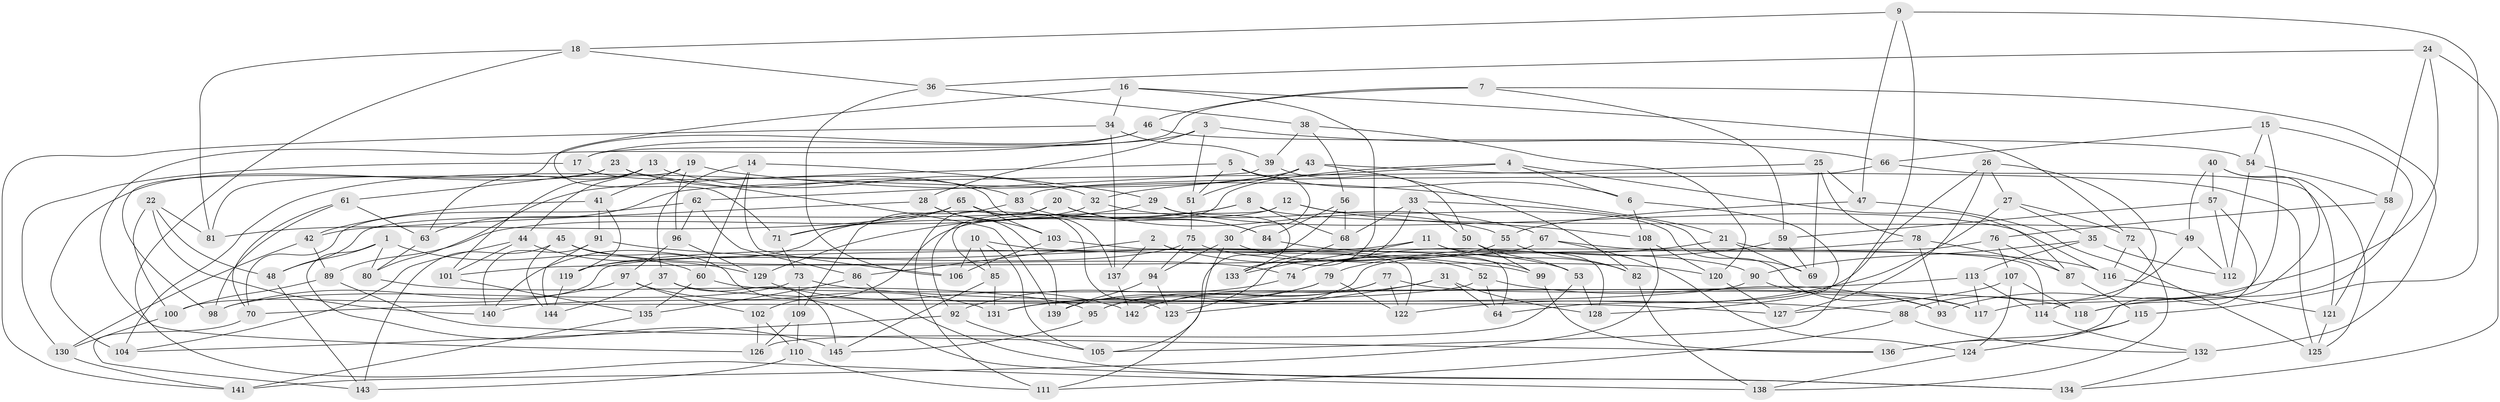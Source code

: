 // Generated by graph-tools (version 1.1) at 2025/26/03/09/25 03:26:50]
// undirected, 145 vertices, 290 edges
graph export_dot {
graph [start="1"]
  node [color=gray90,style=filled];
  1;
  2;
  3;
  4;
  5;
  6;
  7;
  8;
  9;
  10;
  11;
  12;
  13;
  14;
  15;
  16;
  17;
  18;
  19;
  20;
  21;
  22;
  23;
  24;
  25;
  26;
  27;
  28;
  29;
  30;
  31;
  32;
  33;
  34;
  35;
  36;
  37;
  38;
  39;
  40;
  41;
  42;
  43;
  44;
  45;
  46;
  47;
  48;
  49;
  50;
  51;
  52;
  53;
  54;
  55;
  56;
  57;
  58;
  59;
  60;
  61;
  62;
  63;
  64;
  65;
  66;
  67;
  68;
  69;
  70;
  71;
  72;
  73;
  74;
  75;
  76;
  77;
  78;
  79;
  80;
  81;
  82;
  83;
  84;
  85;
  86;
  87;
  88;
  89;
  90;
  91;
  92;
  93;
  94;
  95;
  96;
  97;
  98;
  99;
  100;
  101;
  102;
  103;
  104;
  105;
  106;
  107;
  108;
  109;
  110;
  111;
  112;
  113;
  114;
  115;
  116;
  117;
  118;
  119;
  120;
  121;
  122;
  123;
  124;
  125;
  126;
  127;
  128;
  129;
  130;
  131;
  132;
  133;
  134;
  135;
  136;
  137;
  138;
  139;
  140;
  141;
  142;
  143;
  144;
  145;
  1 -- 60;
  1 -- 80;
  1 -- 145;
  1 -- 48;
  2 -- 86;
  2 -- 99;
  2 -- 137;
  2 -- 64;
  3 -- 51;
  3 -- 28;
  3 -- 66;
  3 -- 17;
  4 -- 87;
  4 -- 6;
  4 -- 32;
  4 -- 92;
  5 -- 51;
  5 -- 6;
  5 -- 30;
  5 -- 80;
  6 -- 128;
  6 -- 108;
  7 -- 46;
  7 -- 17;
  7 -- 59;
  7 -- 132;
  8 -- 140;
  8 -- 68;
  8 -- 49;
  8 -- 129;
  9 -- 105;
  9 -- 47;
  9 -- 115;
  9 -- 18;
  10 -- 105;
  10 -- 85;
  10 -- 52;
  10 -- 106;
  11 -- 133;
  11 -- 82;
  11 -- 128;
  11 -- 119;
  12 -- 85;
  12 -- 108;
  12 -- 102;
  12 -- 117;
  13 -- 44;
  13 -- 32;
  13 -- 101;
  13 -- 63;
  14 -- 60;
  14 -- 106;
  14 -- 29;
  14 -- 37;
  15 -- 118;
  15 -- 54;
  15 -- 117;
  15 -- 66;
  16 -- 133;
  16 -- 72;
  16 -- 71;
  16 -- 34;
  17 -- 130;
  17 -- 137;
  18 -- 138;
  18 -- 36;
  18 -- 81;
  19 -- 41;
  19 -- 96;
  19 -- 81;
  19 -- 21;
  20 -- 111;
  20 -- 84;
  20 -- 55;
  20 -- 48;
  21 -- 114;
  21 -- 74;
  21 -- 69;
  22 -- 48;
  22 -- 81;
  22 -- 100;
  22 -- 140;
  23 -- 61;
  23 -- 104;
  23 -- 139;
  23 -- 83;
  24 -- 58;
  24 -- 93;
  24 -- 36;
  24 -- 134;
  25 -- 47;
  25 -- 63;
  25 -- 69;
  25 -- 78;
  26 -- 114;
  26 -- 27;
  26 -- 64;
  26 -- 127;
  27 -- 72;
  27 -- 122;
  27 -- 35;
  28 -- 42;
  28 -- 139;
  28 -- 103;
  29 -- 133;
  29 -- 71;
  29 -- 116;
  30 -- 94;
  30 -- 111;
  30 -- 53;
  31 -- 142;
  31 -- 64;
  31 -- 123;
  31 -- 128;
  32 -- 89;
  32 -- 67;
  33 -- 68;
  33 -- 69;
  33 -- 123;
  33 -- 50;
  34 -- 137;
  34 -- 141;
  34 -- 39;
  35 -- 90;
  35 -- 113;
  35 -- 112;
  36 -- 38;
  36 -- 106;
  37 -- 145;
  37 -- 127;
  37 -- 144;
  38 -- 39;
  38 -- 56;
  38 -- 120;
  39 -- 50;
  39 -- 62;
  40 -- 49;
  40 -- 57;
  40 -- 118;
  40 -- 125;
  41 -- 119;
  41 -- 42;
  41 -- 91;
  42 -- 130;
  42 -- 89;
  43 -- 51;
  43 -- 82;
  43 -- 104;
  43 -- 125;
  44 -- 101;
  44 -- 104;
  44 -- 129;
  45 -- 74;
  45 -- 134;
  45 -- 143;
  45 -- 144;
  46 -- 98;
  46 -- 54;
  46 -- 126;
  47 -- 125;
  47 -- 55;
  48 -- 143;
  49 -- 88;
  49 -- 112;
  50 -- 99;
  50 -- 53;
  51 -- 75;
  52 -- 64;
  52 -- 93;
  52 -- 70;
  53 -- 128;
  53 -- 126;
  54 -- 58;
  54 -- 112;
  55 -- 74;
  55 -- 82;
  56 -- 105;
  56 -- 68;
  56 -- 84;
  57 -- 59;
  57 -- 112;
  57 -- 136;
  58 -- 76;
  58 -- 121;
  59 -- 69;
  59 -- 79;
  60 -- 135;
  60 -- 118;
  61 -- 63;
  61 -- 98;
  61 -- 70;
  62 -- 96;
  62 -- 86;
  62 -- 70;
  63 -- 80;
  65 -- 81;
  65 -- 103;
  65 -- 123;
  65 -- 71;
  66 -- 83;
  66 -- 121;
  67 -- 116;
  67 -- 101;
  67 -- 124;
  68 -- 133;
  70 -- 143;
  71 -- 73;
  72 -- 116;
  72 -- 138;
  73 -- 88;
  73 -- 98;
  73 -- 109;
  74 -- 92;
  75 -- 120;
  75 -- 119;
  75 -- 94;
  76 -- 107;
  76 -- 87;
  76 -- 95;
  77 -- 122;
  77 -- 142;
  77 -- 117;
  77 -- 95;
  78 -- 87;
  78 -- 100;
  78 -- 93;
  79 -- 139;
  79 -- 131;
  79 -- 122;
  80 -- 95;
  82 -- 138;
  83 -- 109;
  83 -- 84;
  84 -- 90;
  85 -- 131;
  85 -- 145;
  86 -- 134;
  86 -- 135;
  87 -- 115;
  88 -- 132;
  88 -- 111;
  89 -- 100;
  89 -- 136;
  90 -- 140;
  90 -- 93;
  91 -- 144;
  91 -- 99;
  91 -- 140;
  92 -- 104;
  92 -- 105;
  94 -- 139;
  94 -- 123;
  95 -- 145;
  96 -- 97;
  96 -- 129;
  97 -- 98;
  97 -- 131;
  97 -- 102;
  99 -- 136;
  100 -- 130;
  101 -- 135;
  102 -- 110;
  102 -- 126;
  103 -- 106;
  103 -- 122;
  107 -- 124;
  107 -- 127;
  107 -- 118;
  108 -- 141;
  108 -- 120;
  109 -- 110;
  109 -- 126;
  110 -- 143;
  110 -- 111;
  113 -- 117;
  113 -- 114;
  113 -- 131;
  114 -- 132;
  115 -- 124;
  115 -- 136;
  116 -- 121;
  119 -- 144;
  120 -- 127;
  121 -- 125;
  124 -- 138;
  129 -- 142;
  130 -- 141;
  132 -- 134;
  135 -- 141;
  137 -- 142;
}
